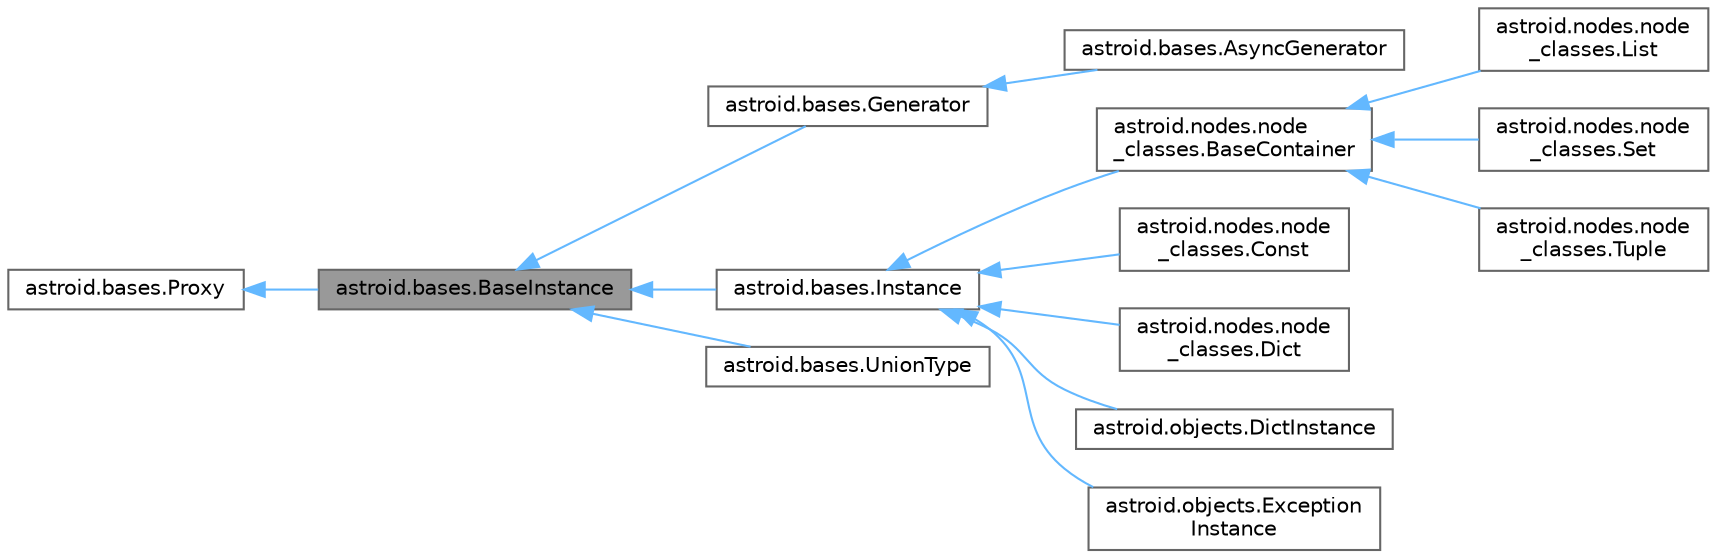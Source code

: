 digraph "astroid.bases.BaseInstance"
{
 // LATEX_PDF_SIZE
  bgcolor="transparent";
  edge [fontname=Helvetica,fontsize=10,labelfontname=Helvetica,labelfontsize=10];
  node [fontname=Helvetica,fontsize=10,shape=box,height=0.2,width=0.4];
  rankdir="LR";
  Node1 [id="Node000001",label="astroid.bases.BaseInstance",height=0.2,width=0.4,color="gray40", fillcolor="grey60", style="filled", fontcolor="black",tooltip=" "];
  Node2 -> Node1 [id="edge1_Node000001_Node000002",dir="back",color="steelblue1",style="solid",tooltip=" "];
  Node2 [id="Node000002",label="astroid.bases.Proxy",height=0.2,width=0.4,color="gray40", fillcolor="white", style="filled",URL="$classastroid_1_1bases_1_1Proxy.html",tooltip=" "];
  Node1 -> Node3 [id="edge2_Node000001_Node000003",dir="back",color="steelblue1",style="solid",tooltip=" "];
  Node3 [id="Node000003",label="astroid.bases.Generator",height=0.2,width=0.4,color="gray40", fillcolor="white", style="filled",URL="$classastroid_1_1bases_1_1Generator.html",tooltip=" "];
  Node3 -> Node4 [id="edge3_Node000003_Node000004",dir="back",color="steelblue1",style="solid",tooltip=" "];
  Node4 [id="Node000004",label="astroid.bases.AsyncGenerator",height=0.2,width=0.4,color="gray40", fillcolor="white", style="filled",URL="$classastroid_1_1bases_1_1AsyncGenerator.html",tooltip=" "];
  Node1 -> Node5 [id="edge4_Node000001_Node000005",dir="back",color="steelblue1",style="solid",tooltip=" "];
  Node5 [id="Node000005",label="astroid.bases.Instance",height=0.2,width=0.4,color="gray40", fillcolor="white", style="filled",URL="$classastroid_1_1bases_1_1Instance.html",tooltip=" "];
  Node5 -> Node6 [id="edge5_Node000005_Node000006",dir="back",color="steelblue1",style="solid",tooltip=" "];
  Node6 [id="Node000006",label="astroid.nodes.node\l_classes.BaseContainer",height=0.2,width=0.4,color="gray40", fillcolor="white", style="filled",URL="$classastroid_1_1nodes_1_1node__classes_1_1BaseContainer.html",tooltip=" "];
  Node6 -> Node7 [id="edge6_Node000006_Node000007",dir="back",color="steelblue1",style="solid",tooltip=" "];
  Node7 [id="Node000007",label="astroid.nodes.node\l_classes.List",height=0.2,width=0.4,color="gray40", fillcolor="white", style="filled",URL="$classastroid_1_1nodes_1_1node__classes_1_1List.html",tooltip=" "];
  Node6 -> Node8 [id="edge7_Node000006_Node000008",dir="back",color="steelblue1",style="solid",tooltip=" "];
  Node8 [id="Node000008",label="astroid.nodes.node\l_classes.Set",height=0.2,width=0.4,color="gray40", fillcolor="white", style="filled",URL="$classastroid_1_1nodes_1_1node__classes_1_1Set.html",tooltip=" "];
  Node6 -> Node9 [id="edge8_Node000006_Node000009",dir="back",color="steelblue1",style="solid",tooltip=" "];
  Node9 [id="Node000009",label="astroid.nodes.node\l_classes.Tuple",height=0.2,width=0.4,color="gray40", fillcolor="white", style="filled",URL="$classastroid_1_1nodes_1_1node__classes_1_1Tuple.html",tooltip=" "];
  Node5 -> Node10 [id="edge9_Node000005_Node000010",dir="back",color="steelblue1",style="solid",tooltip=" "];
  Node10 [id="Node000010",label="astroid.nodes.node\l_classes.Const",height=0.2,width=0.4,color="gray40", fillcolor="white", style="filled",URL="$classastroid_1_1nodes_1_1node__classes_1_1Const.html",tooltip=" "];
  Node5 -> Node11 [id="edge10_Node000005_Node000011",dir="back",color="steelblue1",style="solid",tooltip=" "];
  Node11 [id="Node000011",label="astroid.nodes.node\l_classes.Dict",height=0.2,width=0.4,color="gray40", fillcolor="white", style="filled",URL="$classastroid_1_1nodes_1_1node__classes_1_1Dict.html",tooltip=" "];
  Node5 -> Node12 [id="edge11_Node000005_Node000012",dir="back",color="steelblue1",style="solid",tooltip=" "];
  Node12 [id="Node000012",label="astroid.objects.DictInstance",height=0.2,width=0.4,color="gray40", fillcolor="white", style="filled",URL="$classastroid_1_1objects_1_1DictInstance.html",tooltip=" "];
  Node5 -> Node13 [id="edge12_Node000005_Node000013",dir="back",color="steelblue1",style="solid",tooltip=" "];
  Node13 [id="Node000013",label="astroid.objects.Exception\lInstance",height=0.2,width=0.4,color="gray40", fillcolor="white", style="filled",URL="$classastroid_1_1objects_1_1ExceptionInstance.html",tooltip=" "];
  Node1 -> Node14 [id="edge13_Node000001_Node000014",dir="back",color="steelblue1",style="solid",tooltip=" "];
  Node14 [id="Node000014",label="astroid.bases.UnionType",height=0.2,width=0.4,color="gray40", fillcolor="white", style="filled",URL="$classastroid_1_1bases_1_1UnionType.html",tooltip=" "];
}
